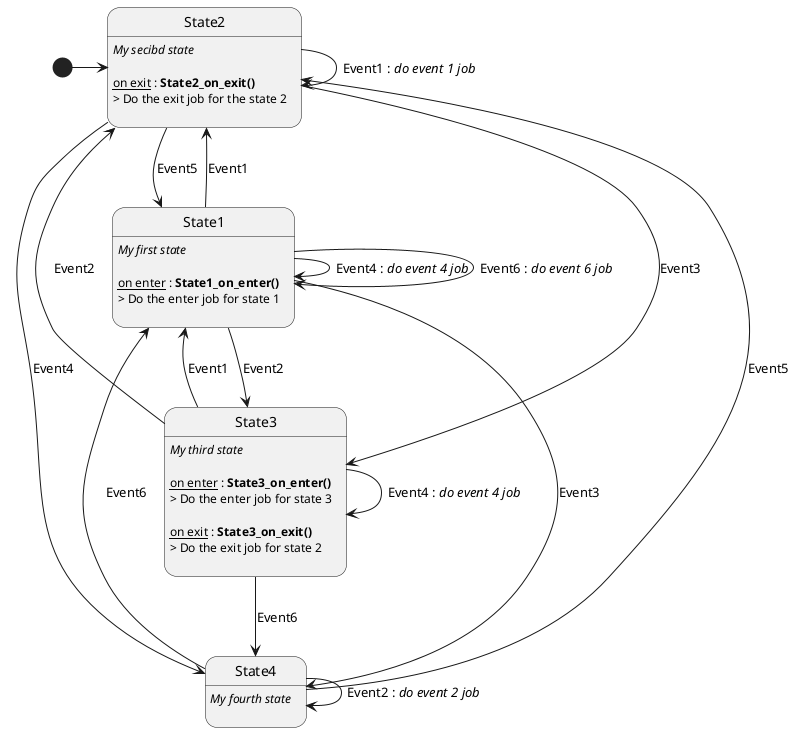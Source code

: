 
@startuml

[*] -> State2

State1 : //My first state//\n
State1 : __on enter__ : **State1_on_enter()**
State1 : > Do the enter job for state 1\n
State1 --> State2 : Event1
State1 --> State3 : Event2
State1 --> State4 : Event3
State1 --> State1 : Event4 : //do event 4 job//
State1 --> State1 : Event6 : //do event 6 job//



State2 : //My secibd state//\n
State2 : __on exit__ : **State2_on_exit()**
State2 : > Do the exit job for the state 2\n
State2 --> State3 : Event3
State2 --> State4 : Event4
State2 --> State1 : Event5
State2 --> State2 : Event1 : //do event 1 job//



State3 : //My third state//\n
State3 : __on enter__ : **State3_on_enter()**
State3 : > Do the enter job for state 3\n
State3 : __on exit__ : **State3_on_exit()**
State3 : > Do the exit job for state 2\n
State3 --> State4 : Event6
State3 --> State2 : Event2
State3 --> State1 : Event1
State3 --> State3 : Event4 : //do event 4 job//



State4 : //My fourth state//\n
State4 --> State1 : Event6
State4 --> State2 : Event5
State4 --> State4 : Event2 : //do event 2 job//



@enduml
